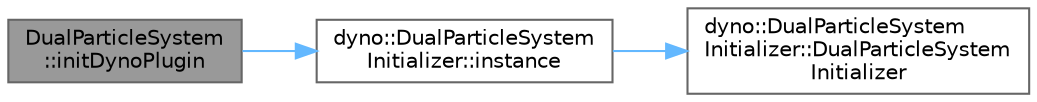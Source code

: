digraph "DualParticleSystem::initDynoPlugin"
{
 // LATEX_PDF_SIZE
  bgcolor="transparent";
  edge [fontname=Helvetica,fontsize=10,labelfontname=Helvetica,labelfontsize=10];
  node [fontname=Helvetica,fontsize=10,shape=box,height=0.2,width=0.4];
  rankdir="LR";
  Node1 [id="Node000001",label="DualParticleSystem\l::initDynoPlugin",height=0.2,width=0.4,color="gray40", fillcolor="grey60", style="filled", fontcolor="black",tooltip=" "];
  Node1 -> Node2 [id="edge1_Node000001_Node000002",color="steelblue1",style="solid",tooltip=" "];
  Node2 [id="Node000002",label="dyno::DualParticleSystem\lInitializer::instance",height=0.2,width=0.4,color="grey40", fillcolor="white", style="filled",URL="$classdyno_1_1_dual_particle_system_initializer.html#afb751020ab072393a1c5e513b948db93",tooltip=" "];
  Node2 -> Node3 [id="edge2_Node000002_Node000003",color="steelblue1",style="solid",tooltip=" "];
  Node3 [id="Node000003",label="dyno::DualParticleSystem\lInitializer::DualParticleSystem\lInitializer",height=0.2,width=0.4,color="grey40", fillcolor="white", style="filled",URL="$classdyno_1_1_dual_particle_system_initializer.html#a66676d4df9dd9fdd6926d1150603bf29",tooltip=" "];
}
